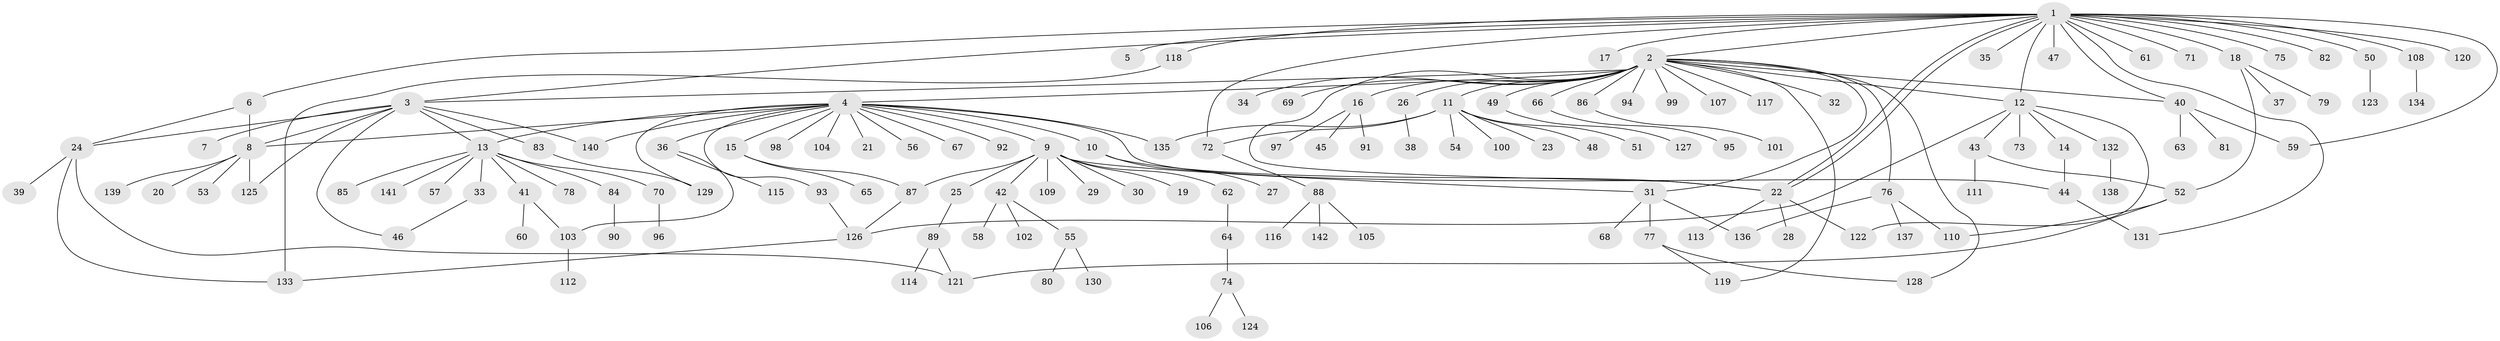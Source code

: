// coarse degree distribution, {1: 0.5205479452054794, 8: 0.0410958904109589, 2: 0.2054794520547945, 4: 0.0410958904109589, 3: 0.0821917808219178, 6: 0.0136986301369863, 16: 0.0136986301369863, 20: 0.0273972602739726, 5: 0.0410958904109589, 7: 0.0136986301369863}
// Generated by graph-tools (version 1.1) at 2025/36/03/04/25 23:36:54]
// undirected, 142 vertices, 175 edges
graph export_dot {
  node [color=gray90,style=filled];
  1;
  2;
  3;
  4;
  5;
  6;
  7;
  8;
  9;
  10;
  11;
  12;
  13;
  14;
  15;
  16;
  17;
  18;
  19;
  20;
  21;
  22;
  23;
  24;
  25;
  26;
  27;
  28;
  29;
  30;
  31;
  32;
  33;
  34;
  35;
  36;
  37;
  38;
  39;
  40;
  41;
  42;
  43;
  44;
  45;
  46;
  47;
  48;
  49;
  50;
  51;
  52;
  53;
  54;
  55;
  56;
  57;
  58;
  59;
  60;
  61;
  62;
  63;
  64;
  65;
  66;
  67;
  68;
  69;
  70;
  71;
  72;
  73;
  74;
  75;
  76;
  77;
  78;
  79;
  80;
  81;
  82;
  83;
  84;
  85;
  86;
  87;
  88;
  89;
  90;
  91;
  92;
  93;
  94;
  95;
  96;
  97;
  98;
  99;
  100;
  101;
  102;
  103;
  104;
  105;
  106;
  107;
  108;
  109;
  110;
  111;
  112;
  113;
  114;
  115;
  116;
  117;
  118;
  119;
  120;
  121;
  122;
  123;
  124;
  125;
  126;
  127;
  128;
  129;
  130;
  131;
  132;
  133;
  134;
  135;
  136;
  137;
  138;
  139;
  140;
  141;
  142;
  1 -- 2;
  1 -- 3;
  1 -- 5;
  1 -- 6;
  1 -- 12;
  1 -- 17;
  1 -- 18;
  1 -- 22;
  1 -- 22;
  1 -- 35;
  1 -- 40;
  1 -- 47;
  1 -- 50;
  1 -- 59;
  1 -- 61;
  1 -- 71;
  1 -- 72;
  1 -- 75;
  1 -- 82;
  1 -- 108;
  1 -- 118;
  1 -- 120;
  1 -- 131;
  2 -- 3;
  2 -- 4;
  2 -- 11;
  2 -- 12;
  2 -- 16;
  2 -- 22;
  2 -- 26;
  2 -- 31;
  2 -- 32;
  2 -- 34;
  2 -- 40;
  2 -- 49;
  2 -- 66;
  2 -- 69;
  2 -- 76;
  2 -- 86;
  2 -- 94;
  2 -- 99;
  2 -- 107;
  2 -- 117;
  2 -- 119;
  2 -- 128;
  3 -- 7;
  3 -- 8;
  3 -- 13;
  3 -- 24;
  3 -- 46;
  3 -- 83;
  3 -- 125;
  3 -- 140;
  4 -- 8;
  4 -- 9;
  4 -- 10;
  4 -- 13;
  4 -- 15;
  4 -- 21;
  4 -- 36;
  4 -- 44;
  4 -- 56;
  4 -- 67;
  4 -- 92;
  4 -- 93;
  4 -- 98;
  4 -- 104;
  4 -- 129;
  4 -- 135;
  4 -- 140;
  6 -- 8;
  6 -- 24;
  8 -- 20;
  8 -- 53;
  8 -- 125;
  8 -- 139;
  9 -- 19;
  9 -- 25;
  9 -- 29;
  9 -- 30;
  9 -- 31;
  9 -- 42;
  9 -- 62;
  9 -- 87;
  9 -- 109;
  10 -- 22;
  10 -- 27;
  11 -- 23;
  11 -- 48;
  11 -- 51;
  11 -- 54;
  11 -- 72;
  11 -- 100;
  11 -- 135;
  12 -- 14;
  12 -- 43;
  12 -- 73;
  12 -- 122;
  12 -- 126;
  12 -- 132;
  13 -- 33;
  13 -- 41;
  13 -- 57;
  13 -- 70;
  13 -- 78;
  13 -- 84;
  13 -- 85;
  13 -- 141;
  14 -- 44;
  15 -- 65;
  15 -- 87;
  16 -- 45;
  16 -- 91;
  16 -- 97;
  18 -- 37;
  18 -- 52;
  18 -- 79;
  22 -- 28;
  22 -- 113;
  22 -- 122;
  24 -- 39;
  24 -- 121;
  24 -- 133;
  25 -- 89;
  26 -- 38;
  31 -- 68;
  31 -- 77;
  31 -- 136;
  33 -- 46;
  36 -- 103;
  36 -- 115;
  40 -- 59;
  40 -- 63;
  40 -- 81;
  41 -- 60;
  41 -- 103;
  42 -- 55;
  42 -- 58;
  42 -- 102;
  43 -- 52;
  43 -- 111;
  44 -- 131;
  49 -- 127;
  50 -- 123;
  52 -- 110;
  52 -- 121;
  55 -- 80;
  55 -- 130;
  62 -- 64;
  64 -- 74;
  66 -- 95;
  70 -- 96;
  72 -- 88;
  74 -- 106;
  74 -- 124;
  76 -- 110;
  76 -- 136;
  76 -- 137;
  77 -- 119;
  77 -- 128;
  83 -- 129;
  84 -- 90;
  86 -- 101;
  87 -- 126;
  88 -- 105;
  88 -- 116;
  88 -- 142;
  89 -- 114;
  89 -- 121;
  93 -- 126;
  103 -- 112;
  108 -- 134;
  118 -- 133;
  126 -- 133;
  132 -- 138;
}
